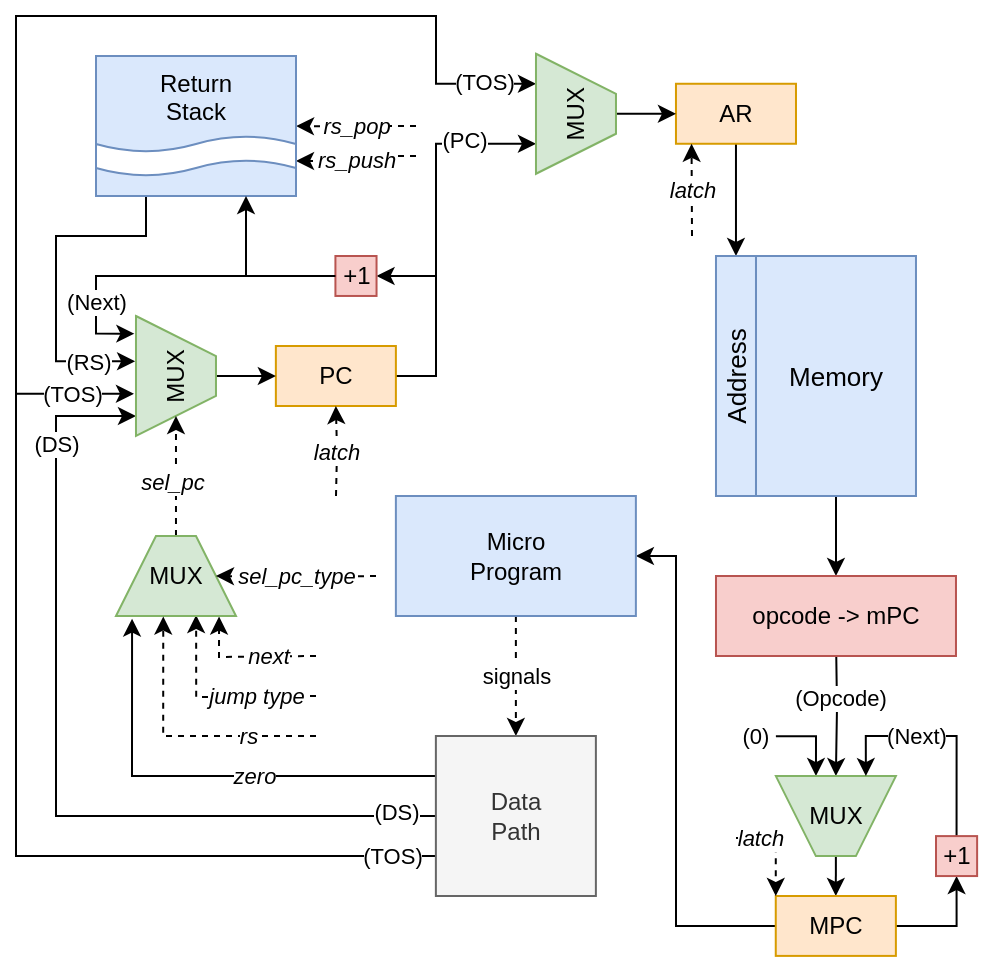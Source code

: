 <mxfile version="24.4.0" type="device">
  <diagram name="Страница — 1" id="KgZG3EwIhVlabFlte60I">
    <mxGraphModel dx="406" dy="261" grid="1" gridSize="10" guides="1" tooltips="1" connect="1" arrows="1" fold="1" page="1" pageScale="1" pageWidth="827" pageHeight="1169" math="0" shadow="0">
      <root>
        <mxCell id="0" />
        <mxCell id="1" parent="0" />
        <mxCell id="2mDlJUmidZRrBrmvubiY-2" style="edgeStyle=orthogonalEdgeStyle;rounded=0;orthogonalLoop=1;jettySize=auto;html=1;exitX=0;exitY=0.75;exitDx=0;exitDy=0;entryX=0.25;entryY=1;entryDx=0;entryDy=0;" parent="1" source="2mDlJUmidZRrBrmvubiY-128" target="2mDlJUmidZRrBrmvubiY-65" edge="1">
          <mxGeometry relative="1" as="geometry">
            <Array as="points">
              <mxPoint x="190" y="560" />
              <mxPoint x="190" y="140" />
              <mxPoint x="400" y="140" />
              <mxPoint x="400" y="174" />
            </Array>
            <mxPoint x="389.99" y="870" as="sourcePoint" />
          </mxGeometry>
        </mxCell>
        <mxCell id="2mDlJUmidZRrBrmvubiY-3" value="(TOS)" style="edgeLabel;html=1;align=center;verticalAlign=middle;resizable=0;points=[];" parent="2mDlJUmidZRrBrmvubiY-2" vertex="1" connectable="0">
          <mxGeometry x="0.954" y="1" relative="1" as="geometry">
            <mxPoint x="-5" as="offset" />
          </mxGeometry>
        </mxCell>
        <mxCell id="2mDlJUmidZRrBrmvubiY-4" style="edgeStyle=orthogonalEdgeStyle;rounded=0;orthogonalLoop=1;jettySize=auto;html=1;exitX=0;exitY=0.75;exitDx=0;exitDy=0;entryX=0.648;entryY=1.025;entryDx=0;entryDy=0;entryPerimeter=0;" parent="1" source="2mDlJUmidZRrBrmvubiY-128" target="2mDlJUmidZRrBrmvubiY-60" edge="1">
          <mxGeometry relative="1" as="geometry">
            <Array as="points">
              <mxPoint x="190" y="560" />
              <mxPoint x="190" y="329" />
            </Array>
            <mxPoint x="240" y="330" as="targetPoint" />
            <mxPoint x="389.99" y="870" as="sourcePoint" />
          </mxGeometry>
        </mxCell>
        <mxCell id="2mDlJUmidZRrBrmvubiY-5" value="(TOS)" style="edgeLabel;html=1;align=center;verticalAlign=middle;resizable=0;points=[];" parent="2mDlJUmidZRrBrmvubiY-4" vertex="1" connectable="0">
          <mxGeometry x="0.89" y="1" relative="1" as="geometry">
            <mxPoint x="-4" y="1" as="offset" />
          </mxGeometry>
        </mxCell>
        <mxCell id="2mDlJUmidZRrBrmvubiY-130" value="(TOS)" style="edgeLabel;html=1;align=center;verticalAlign=middle;resizable=0;points=[];" parent="2mDlJUmidZRrBrmvubiY-4" vertex="1" connectable="0">
          <mxGeometry x="-0.91" relative="1" as="geometry">
            <mxPoint as="offset" />
          </mxGeometry>
        </mxCell>
        <mxCell id="2mDlJUmidZRrBrmvubiY-6" style="edgeStyle=orthogonalEdgeStyle;rounded=0;orthogonalLoop=1;jettySize=auto;html=1;exitX=0;exitY=0.5;exitDx=0;exitDy=0;jumpStyle=none;entryX=0.834;entryY=1;entryDx=0;entryDy=0;entryPerimeter=0;" parent="1" source="2mDlJUmidZRrBrmvubiY-128" target="2mDlJUmidZRrBrmvubiY-60" edge="1">
          <mxGeometry relative="1" as="geometry">
            <Array as="points">
              <mxPoint x="210" y="540" />
              <mxPoint x="210" y="340" />
            </Array>
            <mxPoint x="240" y="370" as="targetPoint" />
            <mxPoint x="464.99" y="820" as="sourcePoint" />
          </mxGeometry>
        </mxCell>
        <mxCell id="2mDlJUmidZRrBrmvubiY-7" value="(DS)" style="edgeLabel;html=1;align=center;verticalAlign=middle;resizable=0;points=[];" parent="2mDlJUmidZRrBrmvubiY-6" vertex="1" connectable="0">
          <mxGeometry x="0.75" relative="1" as="geometry">
            <mxPoint as="offset" />
          </mxGeometry>
        </mxCell>
        <mxCell id="2mDlJUmidZRrBrmvubiY-129" value="(DS)" style="edgeLabel;html=1;align=center;verticalAlign=middle;resizable=0;points=[];" parent="2mDlJUmidZRrBrmvubiY-6" vertex="1" connectable="0">
          <mxGeometry x="-0.906" y="-2" relative="1" as="geometry">
            <mxPoint as="offset" />
          </mxGeometry>
        </mxCell>
        <mxCell id="2mDlJUmidZRrBrmvubiY-12" style="edgeStyle=orthogonalEdgeStyle;rounded=0;orthogonalLoop=1;jettySize=auto;html=1;exitX=0.5;exitY=1;exitDx=0;exitDy=0;entryX=0.5;entryY=0;entryDx=0;entryDy=0;jumpStyle=none;" parent="1" source="2mDlJUmidZRrBrmvubiY-67" target="2mDlJUmidZRrBrmvubiY-19" edge="1">
          <mxGeometry relative="1" as="geometry">
            <mxPoint x="599.99" y="380" as="sourcePoint" />
          </mxGeometry>
        </mxCell>
        <mxCell id="2mDlJUmidZRrBrmvubiY-13" style="edgeStyle=orthogonalEdgeStyle;rounded=0;orthogonalLoop=1;jettySize=auto;html=1;exitX=1;exitY=0.5;exitDx=0;exitDy=0;entryX=0.75;entryY=1;entryDx=0;entryDy=0;" parent="1" source="2mDlJUmidZRrBrmvubiY-16" target="2mDlJUmidZRrBrmvubiY-65" edge="1">
          <mxGeometry relative="1" as="geometry">
            <mxPoint x="439.99" y="320" as="targetPoint" />
            <Array as="points">
              <mxPoint x="400" y="320" />
              <mxPoint x="400" y="204" />
            </Array>
          </mxGeometry>
        </mxCell>
        <mxCell id="2mDlJUmidZRrBrmvubiY-14" value="(PC)" style="edgeLabel;html=1;align=center;verticalAlign=middle;resizable=0;points=[];" parent="2mDlJUmidZRrBrmvubiY-13" vertex="1" connectable="0">
          <mxGeometry x="0.662" y="2" relative="1" as="geometry">
            <mxPoint x="-5" as="offset" />
          </mxGeometry>
        </mxCell>
        <mxCell id="2mDlJUmidZRrBrmvubiY-15" style="edgeStyle=orthogonalEdgeStyle;rounded=0;orthogonalLoop=1;jettySize=auto;html=1;exitX=1;exitY=0.5;exitDx=0;exitDy=0;entryX=1;entryY=0.5;entryDx=0;entryDy=0;" parent="1" source="2mDlJUmidZRrBrmvubiY-16" target="2mDlJUmidZRrBrmvubiY-99" edge="1">
          <mxGeometry relative="1" as="geometry">
            <Array as="points">
              <mxPoint x="400" y="320" />
              <mxPoint x="400" y="270" />
            </Array>
          </mxGeometry>
        </mxCell>
        <mxCell id="2mDlJUmidZRrBrmvubiY-16" value="PC" style="rounded=0;whiteSpace=wrap;html=1;fillColor=#ffe6cc;strokeColor=#d79b00;" parent="1" vertex="1">
          <mxGeometry x="319.93" y="305" width="60.01" height="30" as="geometry" />
        </mxCell>
        <mxCell id="2mDlJUmidZRrBrmvubiY-17" style="edgeStyle=orthogonalEdgeStyle;rounded=0;orthogonalLoop=1;jettySize=auto;html=1;exitX=0.5;exitY=1;exitDx=0;exitDy=0;entryX=0.5;entryY=1;entryDx=0;entryDy=0;" parent="1" target="2mDlJUmidZRrBrmvubiY-61" edge="1">
          <mxGeometry relative="1" as="geometry">
            <mxPoint x="599.99" y="450.05" as="sourcePoint" />
            <mxPoint x="599.99" y="510.1" as="targetPoint" />
          </mxGeometry>
        </mxCell>
        <mxCell id="2mDlJUmidZRrBrmvubiY-18" value="(Opcode)" style="edgeLabel;html=1;align=center;verticalAlign=middle;resizable=0;points=[];" parent="2mDlJUmidZRrBrmvubiY-17" vertex="1" connectable="0">
          <mxGeometry x="-0.122" y="1" relative="1" as="geometry">
            <mxPoint as="offset" />
          </mxGeometry>
        </mxCell>
        <mxCell id="2mDlJUmidZRrBrmvubiY-19" value="opcode -&amp;gt; mPC" style="rounded=0;whiteSpace=wrap;html=1;fillColor=#f8cecc;strokeColor=#b85450;" parent="1" vertex="1">
          <mxGeometry x="539.99" y="420" width="120" height="40" as="geometry" />
        </mxCell>
        <mxCell id="2mDlJUmidZRrBrmvubiY-20" style="edgeStyle=orthogonalEdgeStyle;rounded=0;orthogonalLoop=1;jettySize=auto;html=1;exitX=0.5;exitY=0;exitDx=0;exitDy=0;entryX=0.5;entryY=0;entryDx=0;entryDy=0;" parent="1" source="2mDlJUmidZRrBrmvubiY-61" target="2mDlJUmidZRrBrmvubiY-23" edge="1">
          <mxGeometry relative="1" as="geometry">
            <mxPoint x="599.94" y="560.05" as="sourcePoint" />
          </mxGeometry>
        </mxCell>
        <mxCell id="2mDlJUmidZRrBrmvubiY-21" style="edgeStyle=orthogonalEdgeStyle;rounded=0;orthogonalLoop=1;jettySize=auto;html=1;exitX=0;exitY=0.5;exitDx=0;exitDy=0;entryX=1;entryY=0.5;entryDx=0;entryDy=0;" parent="1" source="2mDlJUmidZRrBrmvubiY-23" target="2mDlJUmidZRrBrmvubiY-42" edge="1">
          <mxGeometry relative="1" as="geometry">
            <Array as="points">
              <mxPoint x="520" y="595" />
              <mxPoint x="520" y="410" />
            </Array>
          </mxGeometry>
        </mxCell>
        <mxCell id="2mDlJUmidZRrBrmvubiY-22" style="edgeStyle=orthogonalEdgeStyle;rounded=0;orthogonalLoop=1;jettySize=auto;html=1;exitX=1;exitY=0.5;exitDx=0;exitDy=0;entryX=0.5;entryY=1;entryDx=0;entryDy=0;" parent="1" source="2mDlJUmidZRrBrmvubiY-23" target="2mDlJUmidZRrBrmvubiY-102" edge="1">
          <mxGeometry relative="1" as="geometry" />
        </mxCell>
        <mxCell id="2mDlJUmidZRrBrmvubiY-23" value="MPC" style="rounded=0;whiteSpace=wrap;html=1;fillColor=#ffe6cc;strokeColor=#d79b00;" parent="1" vertex="1">
          <mxGeometry x="569.88" y="580.0" width="60.06" height="29.95" as="geometry" />
        </mxCell>
        <mxCell id="2mDlJUmidZRrBrmvubiY-26" style="edgeStyle=orthogonalEdgeStyle;rounded=0;orthogonalLoop=1;jettySize=auto;html=1;entryX=0.859;entryY=1.007;entryDx=0;entryDy=0;dashed=1;entryPerimeter=0;" parent="1" target="2mDlJUmidZRrBrmvubiY-76" edge="1">
          <mxGeometry relative="1" as="geometry">
            <mxPoint x="340" y="460" as="sourcePoint" />
          </mxGeometry>
        </mxCell>
        <mxCell id="2mDlJUmidZRrBrmvubiY-27" value="next" style="edgeLabel;html=1;align=center;verticalAlign=middle;resizable=0;points=[];fontStyle=2" parent="2mDlJUmidZRrBrmvubiY-26" vertex="1" connectable="0">
          <mxGeometry x="-0.3" relative="1" as="geometry">
            <mxPoint as="offset" />
          </mxGeometry>
        </mxCell>
        <mxCell id="2mDlJUmidZRrBrmvubiY-30" style="edgeStyle=orthogonalEdgeStyle;rounded=0;orthogonalLoop=1;jettySize=auto;html=1;entryX=0.668;entryY=0.989;entryDx=0;entryDy=0;dashed=1;entryPerimeter=0;" parent="1" target="2mDlJUmidZRrBrmvubiY-76" edge="1">
          <mxGeometry relative="1" as="geometry">
            <mxPoint x="340" y="480" as="sourcePoint" />
          </mxGeometry>
        </mxCell>
        <mxCell id="2mDlJUmidZRrBrmvubiY-31" value="jump type" style="edgeLabel;html=1;align=center;verticalAlign=middle;resizable=0;points=[];fontStyle=2" parent="2mDlJUmidZRrBrmvubiY-30" vertex="1" connectable="0">
          <mxGeometry x="-0.4" y="-1" relative="1" as="geometry">
            <mxPoint as="offset" />
          </mxGeometry>
        </mxCell>
        <mxCell id="2mDlJUmidZRrBrmvubiY-32" style="edgeStyle=orthogonalEdgeStyle;rounded=0;orthogonalLoop=1;jettySize=auto;html=1;entryX=0.5;entryY=1;entryDx=0;entryDy=0;dashed=1;" parent="1" target="2mDlJUmidZRrBrmvubiY-16" edge="1">
          <mxGeometry relative="1" as="geometry">
            <mxPoint x="350" y="380" as="sourcePoint" />
          </mxGeometry>
        </mxCell>
        <mxCell id="2mDlJUmidZRrBrmvubiY-33" value="&lt;i&gt;latch&lt;/i&gt;" style="edgeLabel;html=1;align=center;verticalAlign=middle;resizable=0;points=[];" parent="2mDlJUmidZRrBrmvubiY-32" vertex="1" connectable="0">
          <mxGeometry relative="1" as="geometry">
            <mxPoint as="offset" />
          </mxGeometry>
        </mxCell>
        <mxCell id="2mDlJUmidZRrBrmvubiY-34" style="edgeStyle=orthogonalEdgeStyle;rounded=0;orthogonalLoop=1;jettySize=auto;html=1;entryX=0;entryY=0;entryDx=0;entryDy=0;dashed=1;" parent="1" target="2mDlJUmidZRrBrmvubiY-23" edge="1">
          <mxGeometry relative="1" as="geometry">
            <mxPoint x="580" y="605" as="targetPoint" />
            <mxPoint x="550" y="551" as="sourcePoint" />
          </mxGeometry>
        </mxCell>
        <mxCell id="2mDlJUmidZRrBrmvubiY-35" value="&lt;i&gt;latch&lt;/i&gt;" style="edgeLabel;html=1;align=center;verticalAlign=middle;resizable=0;points=[];" parent="2mDlJUmidZRrBrmvubiY-34" vertex="1" connectable="0">
          <mxGeometry x="-0.5" relative="1" as="geometry">
            <mxPoint as="offset" />
          </mxGeometry>
        </mxCell>
        <mxCell id="KsecI5k_HvtopcEXdQ_s-1" style="edgeStyle=orthogonalEdgeStyle;rounded=0;orthogonalLoop=1;jettySize=auto;html=1;exitX=0.5;exitY=1;exitDx=0;exitDy=0;exitPerimeter=0;entryX=0.5;entryY=0;entryDx=0;entryDy=0;dashed=1;" parent="1" source="2mDlJUmidZRrBrmvubiY-42" target="2mDlJUmidZRrBrmvubiY-128" edge="1">
          <mxGeometry relative="1" as="geometry" />
        </mxCell>
        <mxCell id="KsecI5k_HvtopcEXdQ_s-2" value="signals" style="edgeLabel;html=1;align=center;verticalAlign=middle;resizable=0;points=[];" parent="KsecI5k_HvtopcEXdQ_s-1" vertex="1" connectable="0">
          <mxGeometry relative="1" as="geometry">
            <mxPoint as="offset" />
          </mxGeometry>
        </mxCell>
        <mxCell id="2mDlJUmidZRrBrmvubiY-42" value="Micro&lt;div&gt;Program&lt;/div&gt;" style="rounded=0;whiteSpace=wrap;html=1;fillColor=#dae8fc;strokeColor=#6c8ebf;points=[[0,0,0,0,0],[0,0.25,0,0,0],[0,0.5,0,0,0],[0,0.75,0,0,0],[0,1,0,0,0],[0.13,0,0,0,0],[0.13,1,0,0,0],[0.25,0,0,0,0],[0.25,1,0,0,0],[0.38,0,0,0,0],[0.38,1,0,0,0],[0.5,0,0,0,0],[0.5,1,0,0,0],[0.63,0,0,0,0],[0.63,1,0,0,0],[0.75,0,0,0,0],[0.75,1,0,0,0],[0.88,0,0,0,0],[0.88,1,0,0,0],[1,0,0,0,0],[1,0.25,0,0,0],[1,0.5,0,0,0],[1,0.75,0,0,0],[1,1,0,0,0]];" parent="1" vertex="1">
          <mxGeometry x="379.94" y="380.0" width="120" height="60" as="geometry" />
        </mxCell>
        <mxCell id="2mDlJUmidZRrBrmvubiY-48" style="edgeStyle=orthogonalEdgeStyle;rounded=0;orthogonalLoop=1;jettySize=auto;html=1;entryX=0.666;entryY=1.001;entryDx=0;entryDy=0;entryPerimeter=0;" parent="1" source="2mDlJUmidZRrBrmvubiY-49" target="2mDlJUmidZRrBrmvubiY-61" edge="1">
          <mxGeometry relative="1" as="geometry">
            <Array as="points">
              <mxPoint x="589.94" y="500.05" />
            </Array>
            <mxPoint x="589.94" y="520.05" as="targetPoint" />
          </mxGeometry>
        </mxCell>
        <mxCell id="2mDlJUmidZRrBrmvubiY-49" value="(0)" style="text;html=1;align=center;verticalAlign=middle;whiteSpace=wrap;rounded=0;fontSize=11;" parent="1" vertex="1">
          <mxGeometry x="549.94" y="490.05" width="20" height="20" as="geometry" />
        </mxCell>
        <mxCell id="2mDlJUmidZRrBrmvubiY-59" style="edgeStyle=orthogonalEdgeStyle;rounded=0;orthogonalLoop=1;jettySize=auto;html=1;exitX=0.5;exitY=0;exitDx=0;exitDy=0;entryX=0;entryY=0.5;entryDx=0;entryDy=0;" parent="1" source="2mDlJUmidZRrBrmvubiY-60" target="2mDlJUmidZRrBrmvubiY-16" edge="1">
          <mxGeometry relative="1" as="geometry" />
        </mxCell>
        <mxCell id="2mDlJUmidZRrBrmvubiY-60" value="MUX" style="shape=trapezoid;perimeter=trapezoidPerimeter;whiteSpace=wrap;html=1;fixedSize=1;fillColor=#d5e8d4;strokeColor=#82b366;direction=west;rotation=-90;" parent="1" vertex="1">
          <mxGeometry x="239.99" y="300" width="60" height="40" as="geometry" />
        </mxCell>
        <mxCell id="2mDlJUmidZRrBrmvubiY-61" value="MUX" style="shape=trapezoid;perimeter=trapezoidPerimeter;whiteSpace=wrap;html=1;fixedSize=1;fillColor=#d5e8d4;strokeColor=#82b366;direction=west;rotation=0;" parent="1" vertex="1">
          <mxGeometry x="569.94" y="520.05" width="60" height="40" as="geometry" />
        </mxCell>
        <mxCell id="2mDlJUmidZRrBrmvubiY-62" style="edgeStyle=orthogonalEdgeStyle;rounded=0;orthogonalLoop=1;jettySize=auto;html=1;exitX=0.5;exitY=1;exitDx=0;exitDy=0;entryX=1;entryY=0.5;entryDx=0;entryDy=0;" parent="1" source="2mDlJUmidZRrBrmvubiY-63" target="2mDlJUmidZRrBrmvubiY-68" edge="1">
          <mxGeometry relative="1" as="geometry" />
        </mxCell>
        <mxCell id="2mDlJUmidZRrBrmvubiY-63" value="AR" style="rounded=0;whiteSpace=wrap;html=1;fillColor=#ffe6cc;strokeColor=#d79b00;points=[[0,0,0,0,0],[0,0.25,0,0,0],[0,0.5,0,0,0],[0,0.75,0,0,0],[0,1,0,0,0],[0.13,1,0,0,0],[0.25,0,0,0,0],[0.25,1,0,0,0],[0.5,0,0,0,0],[0.5,1,0,0,0],[0.75,0,0,0,0],[0.75,1,0,0,0],[1,0,0,0,0],[1,0.25,0,0,0],[1,0.5,0,0,0],[1,0.75,0,0,0],[1,1,0,0,0]];" parent="1" vertex="1">
          <mxGeometry x="519.98" y="173.88" width="60.01" height="30" as="geometry" />
        </mxCell>
        <mxCell id="2mDlJUmidZRrBrmvubiY-64" style="edgeStyle=orthogonalEdgeStyle;rounded=0;orthogonalLoop=1;jettySize=auto;html=1;exitX=0.5;exitY=0;exitDx=0;exitDy=0;entryX=0;entryY=0.5;entryDx=0;entryDy=0;" parent="1" source="2mDlJUmidZRrBrmvubiY-65" target="2mDlJUmidZRrBrmvubiY-63" edge="1">
          <mxGeometry relative="1" as="geometry" />
        </mxCell>
        <mxCell id="2mDlJUmidZRrBrmvubiY-65" value="MUX" style="shape=trapezoid;perimeter=trapezoidPerimeter;whiteSpace=wrap;html=1;fixedSize=1;fillColor=#d5e8d4;strokeColor=#82b366;direction=west;rotation=-90;" parent="1" vertex="1">
          <mxGeometry x="439.99" y="168.88" width="60" height="40" as="geometry" />
        </mxCell>
        <mxCell id="2mDlJUmidZRrBrmvubiY-66" value="" style="group" parent="1" vertex="1" connectable="0">
          <mxGeometry x="539.99" y="260" width="100" height="120" as="geometry" />
        </mxCell>
        <mxCell id="2mDlJUmidZRrBrmvubiY-67" value="Memory" style="rounded=0;whiteSpace=wrap;html=1;fontSize=13;fillColor=#dae8fc;strokeColor=#6c8ebf;" parent="2mDlJUmidZRrBrmvubiY-66" vertex="1">
          <mxGeometry x="20" width="80" height="120" as="geometry" />
        </mxCell>
        <mxCell id="2mDlJUmidZRrBrmvubiY-68" value="Address" style="rounded=0;whiteSpace=wrap;html=1;fontSize=13;fillColor=#dae8fc;strokeColor=#6c8ebf;rotation=-90;" parent="2mDlJUmidZRrBrmvubiY-66" vertex="1">
          <mxGeometry x="-50" y="50" width="120" height="20" as="geometry" />
        </mxCell>
        <mxCell id="2mDlJUmidZRrBrmvubiY-75" style="edgeStyle=orthogonalEdgeStyle;rounded=0;orthogonalLoop=1;jettySize=auto;html=1;exitX=0.5;exitY=0;exitDx=0;exitDy=0;entryX=1;entryY=0.5;entryDx=0;entryDy=0;dashed=1;" parent="1" source="2mDlJUmidZRrBrmvubiY-76" target="2mDlJUmidZRrBrmvubiY-60" edge="1">
          <mxGeometry relative="1" as="geometry" />
        </mxCell>
        <mxCell id="QOjweokyIYHWbEQZ4E4K-2" value="sel_pc" style="edgeLabel;html=1;align=center;verticalAlign=middle;resizable=0;points=[];fontStyle=2" vertex="1" connectable="0" parent="2mDlJUmidZRrBrmvubiY-75">
          <mxGeometry x="-0.1" y="2" relative="1" as="geometry">
            <mxPoint as="offset" />
          </mxGeometry>
        </mxCell>
        <mxCell id="2mDlJUmidZRrBrmvubiY-76" value="MUX" style="shape=trapezoid;perimeter=trapezoidPerimeter;whiteSpace=wrap;html=1;fixedSize=1;fillColor=#d5e8d4;strokeColor=#82b366;direction=east;" parent="1" vertex="1">
          <mxGeometry x="239.99" y="400" width="60" height="40" as="geometry" />
        </mxCell>
        <mxCell id="2mDlJUmidZRrBrmvubiY-84" style="edgeStyle=orthogonalEdgeStyle;rounded=0;orthogonalLoop=1;jettySize=auto;html=1;entryX=0.13;entryY=1;entryDx=0;entryDy=0;entryPerimeter=0;dashed=1;" parent="1" target="2mDlJUmidZRrBrmvubiY-63" edge="1">
          <mxGeometry relative="1" as="geometry">
            <Array as="points">
              <mxPoint x="528" y="250" />
              <mxPoint x="528" y="250" />
            </Array>
            <mxPoint x="528" y="250" as="sourcePoint" />
          </mxGeometry>
        </mxCell>
        <mxCell id="2mDlJUmidZRrBrmvubiY-85" value="&lt;i&gt;latch&lt;/i&gt;" style="edgeLabel;html=1;align=center;verticalAlign=middle;resizable=0;points=[];" parent="2mDlJUmidZRrBrmvubiY-84" vertex="1" connectable="0">
          <mxGeometry relative="1" as="geometry">
            <mxPoint as="offset" />
          </mxGeometry>
        </mxCell>
        <mxCell id="2mDlJUmidZRrBrmvubiY-97" style="edgeStyle=orthogonalEdgeStyle;rounded=0;orthogonalLoop=1;jettySize=auto;html=1;exitX=0;exitY=0.5;exitDx=0;exitDy=0;entryX=0.147;entryY=1.02;entryDx=0;entryDy=0;entryPerimeter=0;" parent="1" source="2mDlJUmidZRrBrmvubiY-99" target="2mDlJUmidZRrBrmvubiY-60" edge="1">
          <mxGeometry relative="1" as="geometry" />
        </mxCell>
        <mxCell id="2mDlJUmidZRrBrmvubiY-98" value="(Next)" style="edgeLabel;html=1;align=center;verticalAlign=middle;resizable=0;points=[];" parent="2mDlJUmidZRrBrmvubiY-97" vertex="1" connectable="0">
          <mxGeometry x="0.58" relative="1" as="geometry">
            <mxPoint as="offset" />
          </mxGeometry>
        </mxCell>
        <mxCell id="2mDlJUmidZRrBrmvubiY-99" value="+1" style="rounded=0;whiteSpace=wrap;html=1;fillColor=#f8cecc;strokeColor=#b85450;" parent="1" vertex="1">
          <mxGeometry x="349.71" y="260" width="20.56" height="19.98" as="geometry" />
        </mxCell>
        <mxCell id="2mDlJUmidZRrBrmvubiY-100" style="edgeStyle=orthogonalEdgeStyle;rounded=0;orthogonalLoop=1;jettySize=auto;html=1;exitX=0.5;exitY=0;exitDx=0;exitDy=0;entryX=0.25;entryY=1;entryDx=0;entryDy=0;" parent="1" source="2mDlJUmidZRrBrmvubiY-102" target="2mDlJUmidZRrBrmvubiY-61" edge="1">
          <mxGeometry relative="1" as="geometry" />
        </mxCell>
        <mxCell id="2mDlJUmidZRrBrmvubiY-101" value="(Next)" style="edgeLabel;html=1;align=center;verticalAlign=middle;resizable=0;points=[];" parent="2mDlJUmidZRrBrmvubiY-100" vertex="1" connectable="0">
          <mxGeometry x="0.308" relative="1" as="geometry">
            <mxPoint x="5" as="offset" />
          </mxGeometry>
        </mxCell>
        <mxCell id="2mDlJUmidZRrBrmvubiY-102" value="+1" style="rounded=0;whiteSpace=wrap;html=1;fillColor=#f8cecc;strokeColor=#b85450;" parent="1" vertex="1">
          <mxGeometry x="650" y="550.05" width="20.56" height="19.98" as="geometry" />
        </mxCell>
        <mxCell id="2mDlJUmidZRrBrmvubiY-112" style="edgeStyle=orthogonalEdgeStyle;rounded=0;orthogonalLoop=1;jettySize=auto;html=1;exitX=0.25;exitY=1;exitDx=0;exitDy=0;exitPerimeter=0;entryX=0.377;entryY=1.011;entryDx=0;entryDy=0;entryPerimeter=0;" parent="1" source="2mDlJUmidZRrBrmvubiY-122" target="2mDlJUmidZRrBrmvubiY-60" edge="1">
          <mxGeometry relative="1" as="geometry">
            <Array as="points">
              <mxPoint x="255" y="250" />
              <mxPoint x="210" y="250" />
              <mxPoint x="210" y="313" />
            </Array>
          </mxGeometry>
        </mxCell>
        <mxCell id="2mDlJUmidZRrBrmvubiY-113" value="(RS)" style="edgeLabel;html=1;align=center;verticalAlign=middle;resizable=0;points=[];" parent="2mDlJUmidZRrBrmvubiY-112" vertex="1" connectable="0">
          <mxGeometry x="0.72" relative="1" as="geometry">
            <mxPoint as="offset" />
          </mxGeometry>
        </mxCell>
        <mxCell id="2mDlJUmidZRrBrmvubiY-114" value="" style="edgeStyle=orthogonalEdgeStyle;rounded=0;orthogonalLoop=1;jettySize=auto;html=1;entryX=0.394;entryY=1.007;entryDx=0;entryDy=0;entryPerimeter=0;dashed=1;" parent="1" target="2mDlJUmidZRrBrmvubiY-76" edge="1">
          <mxGeometry x="-0.002" relative="1" as="geometry">
            <Array as="points">
              <mxPoint x="264" y="500" />
            </Array>
            <mxPoint as="offset" />
            <mxPoint x="340" y="500" as="sourcePoint" />
          </mxGeometry>
        </mxCell>
        <mxCell id="2mDlJUmidZRrBrmvubiY-115" value="&lt;i&gt;rs&lt;/i&gt;" style="edgeLabel;html=1;align=center;verticalAlign=middle;resizable=0;points=[];" parent="2mDlJUmidZRrBrmvubiY-114" vertex="1" connectable="0">
          <mxGeometry x="-0.5" relative="1" as="geometry">
            <mxPoint as="offset" />
          </mxGeometry>
        </mxCell>
        <mxCell id="2mDlJUmidZRrBrmvubiY-116" style="edgeStyle=orthogonalEdgeStyle;rounded=0;orthogonalLoop=1;jettySize=auto;html=1;entryX=1;entryY=0.75;entryDx=0;entryDy=0;entryPerimeter=0;dashed=1;jumpStyle=arc;" parent="1" target="2mDlJUmidZRrBrmvubiY-122" edge="1">
          <mxGeometry relative="1" as="geometry">
            <Array as="points">
              <mxPoint x="390" y="210" />
              <mxPoint x="360" y="210" />
              <mxPoint x="360" y="212" />
            </Array>
            <mxPoint x="390" y="210" as="sourcePoint" />
          </mxGeometry>
        </mxCell>
        <mxCell id="2mDlJUmidZRrBrmvubiY-117" value="&lt;i&gt;rs_push&lt;/i&gt;" style="edgeLabel;html=1;align=center;verticalAlign=middle;resizable=0;points=[];" parent="2mDlJUmidZRrBrmvubiY-116" vertex="1" connectable="0">
          <mxGeometry relative="1" as="geometry">
            <mxPoint as="offset" />
          </mxGeometry>
        </mxCell>
        <mxCell id="2mDlJUmidZRrBrmvubiY-118" style="edgeStyle=orthogonalEdgeStyle;rounded=0;orthogonalLoop=1;jettySize=auto;html=1;entryX=1;entryY=0.5;entryDx=0;entryDy=0;entryPerimeter=0;dashed=1;jumpStyle=arc;" parent="1" target="2mDlJUmidZRrBrmvubiY-122" edge="1">
          <mxGeometry relative="1" as="geometry">
            <mxPoint x="390" y="195" as="sourcePoint" />
          </mxGeometry>
        </mxCell>
        <mxCell id="2mDlJUmidZRrBrmvubiY-119" value="&lt;i&gt;rs_pop&lt;/i&gt;" style="edgeLabel;html=1;align=center;verticalAlign=middle;resizable=0;points=[];" parent="2mDlJUmidZRrBrmvubiY-118" vertex="1" connectable="0">
          <mxGeometry relative="1" as="geometry">
            <mxPoint as="offset" />
          </mxGeometry>
        </mxCell>
        <mxCell id="2mDlJUmidZRrBrmvubiY-121" value="" style="group" parent="1" vertex="1" connectable="0">
          <mxGeometry x="230" y="160" width="100.0" height="70" as="geometry" />
        </mxCell>
        <mxCell id="2mDlJUmidZRrBrmvubiY-122" value="&lt;div&gt;Return&lt;/div&gt;&lt;div&gt;Stack&lt;/div&gt;&lt;div&gt;&lt;br&gt;&lt;/div&gt;&lt;div&gt;&lt;br&gt;&lt;/div&gt;" style="rounded=0;whiteSpace=wrap;html=1;fillColor=#dae8fc;strokeColor=#6c8ebf;points=[[0,0,0,0,0],[0,0.25,0,0,0],[0,0.5,0,0,0],[0,0.75,0,0,0],[0,1,0,0,0],[0.25,0,0,0,0],[0.25,1,0,0,0],[0.38,0,0,0,0],[0.5,0,0,0,0],[0.5,1,0,0,0],[0.75,0,0,0,0],[0.75,1,0,0,0],[1,0,0,0,0],[1,0.25,0,0,0],[1,0.5,0,0,0],[1,0.75,0,0,0],[1,1,0,0,0]];" parent="2mDlJUmidZRrBrmvubiY-121" vertex="1">
          <mxGeometry width="100" height="70" as="geometry" />
        </mxCell>
        <mxCell id="2mDlJUmidZRrBrmvubiY-123" value="" style="shape=tape;whiteSpace=wrap;html=1;strokeColor=#6c8ebf;" parent="2mDlJUmidZRrBrmvubiY-121" vertex="1">
          <mxGeometry y="40" width="100" height="20" as="geometry" />
        </mxCell>
        <mxCell id="2mDlJUmidZRrBrmvubiY-124" style="edgeStyle=orthogonalEdgeStyle;rounded=0;orthogonalLoop=1;jettySize=auto;html=1;exitX=0;exitY=0.5;exitDx=0;exitDy=0;entryX=0.75;entryY=1;entryDx=0;entryDy=0;entryPerimeter=0;" parent="1" source="2mDlJUmidZRrBrmvubiY-99" target="2mDlJUmidZRrBrmvubiY-122" edge="1">
          <mxGeometry relative="1" as="geometry" />
        </mxCell>
        <mxCell id="2mDlJUmidZRrBrmvubiY-125" style="edgeStyle=orthogonalEdgeStyle;rounded=0;orthogonalLoop=1;jettySize=auto;html=1;entryX=0.134;entryY=1.033;entryDx=0;entryDy=0;jumpStyle=arc;exitX=0;exitY=0.25;exitDx=0;exitDy=0;entryPerimeter=0;" parent="1" source="2mDlJUmidZRrBrmvubiY-128" target="2mDlJUmidZRrBrmvubiY-76" edge="1">
          <mxGeometry relative="1" as="geometry">
            <Array as="points">
              <mxPoint x="248" y="520" />
            </Array>
            <mxPoint x="390" y="860" as="sourcePoint" />
            <mxPoint x="248" y="441" as="targetPoint" />
          </mxGeometry>
        </mxCell>
        <mxCell id="2mDlJUmidZRrBrmvubiY-126" value="zero" style="edgeLabel;html=1;align=center;verticalAlign=middle;resizable=0;points=[];fontStyle=2" parent="2mDlJUmidZRrBrmvubiY-125" vertex="1" connectable="0">
          <mxGeometry x="-0.21" relative="1" as="geometry">
            <mxPoint as="offset" />
          </mxGeometry>
        </mxCell>
        <mxCell id="2mDlJUmidZRrBrmvubiY-128" value="Data&lt;div&gt;Path&lt;/div&gt;" style="rounded=0;whiteSpace=wrap;html=1;fillColor=#f5f5f5;strokeColor=#666666;fontColor=#333333;" parent="1" vertex="1">
          <mxGeometry x="399.94" y="500" width="80" height="80" as="geometry" />
        </mxCell>
        <mxCell id="rpwmIxq3N0sgSO_RnNwF-2" value="&lt;i&gt;sel_pc_type&lt;/i&gt;" style="edgeStyle=orthogonalEdgeStyle;rounded=0;orthogonalLoop=1;jettySize=auto;html=1;entryX=1;entryY=0.5;entryDx=0;entryDy=0;dashed=1;" parent="1" target="2mDlJUmidZRrBrmvubiY-76" edge="1">
          <mxGeometry relative="1" as="geometry">
            <mxPoint x="370" y="420" as="sourcePoint" />
            <mxPoint x="319.93" y="409.5" as="targetPoint" />
          </mxGeometry>
        </mxCell>
      </root>
    </mxGraphModel>
  </diagram>
</mxfile>
